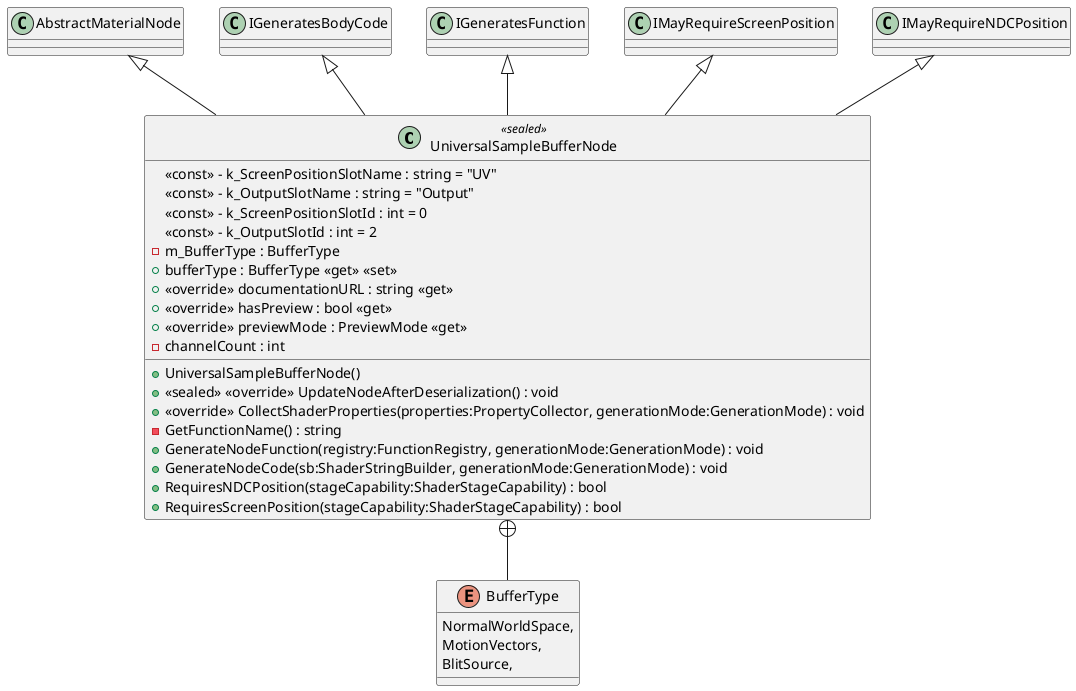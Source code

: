 @startuml
class UniversalSampleBufferNode <<sealed>> {
    <<const>> - k_ScreenPositionSlotName : string = "UV"
    <<const>> - k_OutputSlotName : string = "Output"
    <<const>> - k_ScreenPositionSlotId : int = 0
    <<const>> - k_OutputSlotId : int = 2
    - m_BufferType : BufferType
    + bufferType : BufferType <<get>> <<set>>
    + <<override>> documentationURL : string <<get>>
    + UniversalSampleBufferNode()
    + <<override>> hasPreview : bool <<get>>
    + <<override>> previewMode : PreviewMode <<get>>
    - channelCount : int
    + <<sealed>> <<override>> UpdateNodeAfterDeserialization() : void
    + <<override>> CollectShaderProperties(properties:PropertyCollector, generationMode:GenerationMode) : void
    - GetFunctionName() : string
    + GenerateNodeFunction(registry:FunctionRegistry, generationMode:GenerationMode) : void
    + GenerateNodeCode(sb:ShaderStringBuilder, generationMode:GenerationMode) : void
    + RequiresNDCPosition(stageCapability:ShaderStageCapability) : bool
    + RequiresScreenPosition(stageCapability:ShaderStageCapability) : bool
}
enum BufferType {
    NormalWorldSpace,
    MotionVectors,
    BlitSource,
}
AbstractMaterialNode <|-- UniversalSampleBufferNode
IGeneratesBodyCode <|-- UniversalSampleBufferNode
IGeneratesFunction <|-- UniversalSampleBufferNode
IMayRequireScreenPosition <|-- UniversalSampleBufferNode
IMayRequireNDCPosition <|-- UniversalSampleBufferNode
UniversalSampleBufferNode +-- BufferType
@enduml
